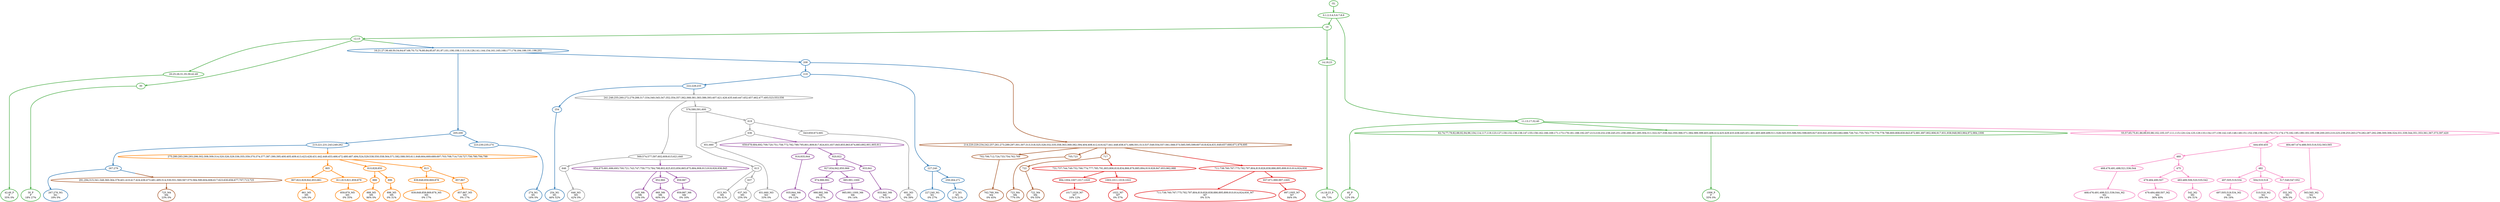 digraph T {
	{
		rank=same
		110 [penwidth=3,colorscheme=set19,color=3,label="42;49_P\nP\n35% 0%"]
		108 [penwidth=3,colorscheme=set19,color=3,label="30_P\nP\n18% 27%"]
		106 [penwidth=3,colorscheme=set19,color=3,label="14;18;23_P\nP\n0% 73%"]
		104 [penwidth=3,colorscheme=set19,color=3,label="40_P\nP\n12% 0%"]
		102 [penwidth=3,colorscheme=set19,color=3,label="1006_P\nP\n35% 0%"]
		98 [penwidth=3,colorscheme=set19,color=2,label="267;276_M1\nM1\n18% 0%"]
		96 [penwidth=3,colorscheme=set19,color=2,label="274_M1\nM1\n16% 0%"]
		91 [penwidth=3,colorscheme=set19,color=2,label="254_M1\nM1\n46% 52%"]
		89 [penwidth=3,colorscheme=set19,color=2,label="227;240_M1\nM1\n0% 27%"]
		87 [penwidth=3,colorscheme=set19,color=2,label="271_M1\nM1\n21% 21%"]
		83 [penwidth=3,colorscheme=set19,color=8,label="468;476;491;498;521;536;544_M2\nM2\n0% 14%"]
		80 [penwidth=3,colorscheme=set19,color=8,label="479;484;490;507_M2\nM2\n36% 40%"]
		78 [penwidth=3,colorscheme=set19,color=8,label="542_M2\nM2\n0% 31%"]
		75 [penwidth=3,colorscheme=set19,color=8,label="497;505;519;534_M2\nM2\n0% 16%"]
		73 [penwidth=3,colorscheme=set19,color=8,label="510;518_M2\nM2\n16% 0%"]
		71 [penwidth=3,colorscheme=set19,color=8,label="552_M2\nM2\n36% 0%"]
		69 [penwidth=3,colorscheme=set19,color=8,label="563;565_M2\nM2\n11% 0%"]
		66 [penwidth=3,colorscheme=set19,color=9,label="646_M3\nM3\n42% 0%"]
		63 [penwidth=3,colorscheme=set19,color=9,label="613_M3\nM3\n0% 61%"]
		61 [penwidth=3,colorscheme=set19,color=9,label="637_M3\nM3\n25% 0%"]
		57 [penwidth=3,colorscheme=set19,color=9,label="651;660_M3\nM3\n33% 0%"]
		55 [penwidth=3,colorscheme=set19,color=9,label="691_M3\nM3\n0% 39%"]
		54 [penwidth=3,colorscheme=set19,color=7,label="725_M4\nM4\n23% 0%"]
		52 [penwidth=3,colorscheme=set19,color=7,label="762;769_M4\nM4\n0% 45%"]
		50 [penwidth=3,colorscheme=set19,color=7,label="723_M4\nM4\n77% 0%"]
		47 [penwidth=3,colorscheme=set19,color=7,label="722_M4\nM4\n0% 55%"]
		44 [penwidth=3,colorscheme=set19,color=5,label="861_M5\nM5\n14% 0%"]
		42 [penwidth=3,colorscheme=set19,color=5,label="859;879_M5\nM5\n0% 35%"]
		39 [penwidth=3,colorscheme=set19,color=5,label="888_M5\nM5\n86% 0%"]
		37 [penwidth=3,colorscheme=set19,color=5,label="896_M5\nM5\n0% 31%"]
		34 [penwidth=3,colorscheme=set19,color=5,label="839;848;858;869;878_M5\nM5\n0% 17%"]
		32 [penwidth=3,colorscheme=set19,color=5,label="857;867_M5\nM5\n0% 17%"]
		31 [penwidth=3,colorscheme=set19,color=4,label="945_M6\nM6\n23% 0%"]
		29 [penwidth=3,colorscheme=set19,color=4,label="960_M6\nM6\n60% 0%"]
		27 [penwidth=3,colorscheme=set19,color=4,label="959;987_M6\nM6\n0% 16%"]
		25 [penwidth=3,colorscheme=set19,color=4,label="935;944_M6\nM6\n0% 12%"]
		21 [penwidth=3,colorscheme=set19,color=4,label="986;992_M6\nM6\n0% 27%"]
		19 [penwidth=3,colorscheme=set19,color=4,label="985;991;1000_M6\nM6\n0% 14%"]
		17 [penwidth=3,colorscheme=set19,color=4,label="933;941_M6\nM6\n17% 31%"]
		16 [penwidth=3,colorscheme=set19,color=1,label="711;738;760;767;775;792;797;804;819;826;838;886;895;899;910;914;924;930_M7\nM7\n0% 31%"]
		14 [penwidth=3,colorscheme=set19,color=1,label="997;1005_M7\nM7\n84% 0%"]
		12 [penwidth=3,colorscheme=set19,color=1,label="1017;1020_M7\nM7\n16% 12%"]
		10 [penwidth=3,colorscheme=set19,color=1,label="1022_M7\nM7\n0% 57%"]
	}
	115 [penwidth=3,colorscheme=set19,color=3,label="GL"]
	114 [penwidth=3,colorscheme=set19,color=3,label="0;1;2;3;4;5;6;7;8;9"]
	113 [penwidth=3,colorscheme=set19,color=3,label="10"]
	112 [penwidth=3,colorscheme=set19,color=3,label="12;15"]
	111 [penwidth=3,colorscheme=set19,color=3,label="20;25;26;31;35;39;42;49"]
	109 [penwidth=3,colorscheme=set19,color=3,label="30"]
	107 [penwidth=3,colorscheme=set19,color=3,label="14;18;23"]
	105 [penwidth=3,colorscheme=set19,color=3,label="11;13;17;32;40"]
	103 [penwidth=3,colorscheme=set19,color=3,label="62;74;77;79;82;88;92;94;96;104;114;117;119;123;127;130;132;136;138;147;155;158;162;166;169;171;173;179;181;188;192;207;213;218;232;238;245;251;258;268;281;285;304;311;322;327;338;342;350;366;371;384;389;399;403;406;414;425;429;433;438;445;451;461;465;469;499;511;528;545;555;586;592;598;605;627;633;641;655;663;682;688;726;741;755;763;770;776;778;786;800;808;830;843;872;881;897;902;906;917;931;938;948;963;964;972;984;1006"]
	101 [penwidth=3,colorscheme=set19,color=2,label="205;209"]
	100 [penwidth=3,colorscheme=set19,color=2,label="215;221;231;243;249;262"]
	99 [penwidth=3,colorscheme=set19,color=2,label="267;276"]
	97 [penwidth=3,colorscheme=set19,color=2,label="223;230;235;274"]
	95 [penwidth=3,colorscheme=set19,color=2,label="208"]
	94 [penwidth=3,colorscheme=set19,color=2,label="219"]
	93 [penwidth=3,colorscheme=set19,color=2,label="222;228;233"]
	92 [penwidth=3,colorscheme=set19,color=2,label="254"]
	90 [penwidth=3,colorscheme=set19,color=2,label="227;240"]
	88 [penwidth=3,colorscheme=set19,color=2,label="259;264;271"]
	86 [penwidth=3,colorscheme=set19,color=8,label="444;450;455"]
	85 [penwidth=3,colorscheme=set19,color=8,label="460"]
	84 [penwidth=3,colorscheme=set19,color=8,label="468;476;491;498;521;536;544"]
	82 [penwidth=3,colorscheme=set19,color=8,label="475"]
	81 [penwidth=3,colorscheme=set19,color=8,label="479;484;490;507"]
	79 [penwidth=3,colorscheme=set19,color=8,label="483;489;506;520;535;542"]
	77 [penwidth=3,colorscheme=set19,color=8,label="482"]
	76 [penwidth=3,colorscheme=set19,color=8,label="497;505;519;534"]
	74 [penwidth=3,colorscheme=set19,color=8,label="504;510;518"]
	72 [penwidth=3,colorscheme=set19,color=8,label="517;540;547;552"]
	70 [penwidth=3,colorscheme=set19,color=8,label="464;467;474;488;503;516;532;563;565"]
	68 [penwidth=3,colorscheme=set19,color=9,label="569;574;577;597;602;609;615;621;640"]
	67 [penwidth=3,colorscheme=set19,color=9,label="646"]
	65 [penwidth=3,colorscheme=set19,color=9,label="576;580;591;600"]
	64 [penwidth=3,colorscheme=set19,color=9,label="613"]
	62 [penwidth=3,colorscheme=set19,color=9,label="637"]
	60 [penwidth=3,colorscheme=set19,color=9,label="619"]
	59 [penwidth=3,colorscheme=set19,color=9,label="636"]
	58 [penwidth=3,colorscheme=set19,color=9,label="651;660"]
	56 [penwidth=3,colorscheme=set19,color=9,label="643;650;672;691"]
	53 [penwidth=3,colorscheme=set19,color=7,label="702;706;712;724;733;754;762;769"]
	51 [penwidth=3,colorscheme=set19,color=7,label="705;723"]
	49 [penwidth=3,colorscheme=set19,color=7,label="717"]
	48 [penwidth=3,colorscheme=set19,color=7,label="722"]
	46 [penwidth=3,colorscheme=set19,color=5,label="805"]
	45 [penwidth=3,colorscheme=set19,color=5,label="807;822;829;842;853;861"]
	43 [penwidth=3,colorscheme=set19,color=5,label="811;815;821;859;879"]
	41 [penwidth=3,colorscheme=set19,color=5,label="810;828;850"]
	40 [penwidth=3,colorscheme=set19,color=5,label="888"]
	38 [penwidth=3,colorscheme=set19,color=5,label="896"]
	36 [penwidth=3,colorscheme=set19,color=5,label="813"]
	35 [penwidth=3,colorscheme=set19,color=5,label="839;848;858;869;878"]
	33 [penwidth=3,colorscheme=set19,color=5,label="857;867"]
	30 [penwidth=3,colorscheme=set19,color=4,label="952;960"]
	28 [penwidth=3,colorscheme=set19,color=4,label="959;987"]
	26 [penwidth=3,colorscheme=set19,color=4,label="916;935;944"]
	24 [penwidth=3,colorscheme=set19,color=4,label="920;922"]
	23 [penwidth=3,colorscheme=set19,color=4,label="927;934;942;950;966"]
	22 [penwidth=3,colorscheme=set19,color=4,label="974;986;992"]
	20 [penwidth=3,colorscheme=set19,color=4,label="985;991;1000"]
	18 [penwidth=3,colorscheme=set19,color=4,label="933;941"]
	15 [penwidth=3,colorscheme=set19,color=1,label="937;971;990;997;1005"]
	13 [penwidth=3,colorscheme=set19,color=1,label="994;1004;1007;1017;1020"]
	11 [penwidth=3,colorscheme=set19,color=1,label="1003;1011;1019;1022"]
	9 [penwidth=3,colorscheme=set19,color=1,label="711;738;760;767;775;792;797;804;819;826;838;886;895;899;910;914;924;930"]
	8 [penwidth=3,colorscheme=set19,color=1,label="731;737;744;749;752;766;774;777;785;791;803;806;818;834;866;876;885;894;919;928;947;953;962;988"]
	7 [penwidth=3,colorscheme=set19,color=4,label="654;675;681;686;693;700;721;743;747;759;773;784;798;802;825;833;856;865;875;884;908;913;918;926;936;945"]
	6 [penwidth=3,colorscheme=set19,color=4,label="659;678;684;692;709;720;751;758;772;782;789;795;801;809;817;824;831;837;845;855;863;874;883;892;901;905;911"]
	5 [penwidth=3,colorscheme=set19,color=5,label="275;280;283;290;293;298;302;308;309;314;320;326;329;336;355;359;370;374;377;387;390;395;400;405;409;413;423;428;431;442;449;453;466;472;480;487;494;524;529;538;550;558;564;571;582;588;593;611;648;664;669;689;697;703;708;714;718;727;756;780;794;799"]
	4 [penwidth=3,colorscheme=set19,color=7,label="291;294;315;341;348;360;364;378;401;410;417;424;436;473;481;495;514;530;551;560;567;575;584;590;604;606;617;623;630;656;677;707;713;725"]
	3 [penwidth=3,colorscheme=set19,color=7,label="214;220;229;234;242;257;261;273;289;297;301;307;313;318;325;328;332;335;358;363;369;382;394;404;408;412;416;427;441;448;458;471;486;501;513;537;549;554;557;561;568;573;585;595;599;607;618;624;631;649;657;666;671;676;695"]
	2 [penwidth=3,colorscheme=set19,color=9,label="241;246;255;260;272;279;288;317;334;340;345;347;352;354;357;362;368;381;383;386;393;407;421;426;435;440;447;452;457;462;477;493;523;553;556"]
	1 [penwidth=3,colorscheme=set19,color=8,label="55;57;65;75;81;86;89;93;98;102;105;107;111;115;120;124;125;129;133;134;137;139;142;145;148;149;151;152;156;159;164;170;172;174;175;182;185;189;193;195;198;200;203;210;225;239;253;263;270;282;287;292;296;300;306;324;331;339;344;351;353;361;367;373;397;420"]
	0 [penwidth=3,colorscheme=set19,color=2,label="16;21;27;36;48;50;54;64;67;68;70;73;76;80;84;85;87;91;97;101;106;108;113;116;126;141;144;154;161;165;168;177;178;184;186;191;196;202"]
	115 -> 114 [penwidth=3,colorscheme=set19,color=3]
	114 -> 113 [penwidth=3,colorscheme=set19,color=3]
	114 -> 105 [penwidth=3,colorscheme=set19,color=3]
	113 -> 107 [penwidth=3,colorscheme=set19,color=3]
	113 -> 112 [penwidth=3,colorscheme=set19,color=3]
	112 -> 109 [penwidth=3,colorscheme=set19,color=3]
	112 -> 111 [penwidth=3,colorscheme=set19,color=3]
	112 -> 0 [penwidth=3,colorscheme=set19,color="3;0.5:2"]
	111 -> 110 [penwidth=3,colorscheme=set19,color=3]
	109 -> 108 [penwidth=3,colorscheme=set19,color=3]
	107 -> 106 [penwidth=3,colorscheme=set19,color=3]
	105 -> 104 [penwidth=3,colorscheme=set19,color=3]
	105 -> 103 [penwidth=3,colorscheme=set19,color=3]
	105 -> 1 [penwidth=3,colorscheme=set19,color="3;0.5:8"]
	103 -> 102 [penwidth=3,colorscheme=set19,color=3]
	101 -> 97 [penwidth=3,colorscheme=set19,color=2]
	101 -> 100 [penwidth=3,colorscheme=set19,color=2]
	100 -> 99 [penwidth=3,colorscheme=set19,color=2]
	100 -> 5 [penwidth=3,colorscheme=set19,color="2;0.5:5"]
	99 -> 98 [penwidth=3,colorscheme=set19,color=2]
	99 -> 4 [penwidth=3,colorscheme=set19,color="2;0.5:7"]
	97 -> 96 [penwidth=3,colorscheme=set19,color=2]
	95 -> 94 [penwidth=3,colorscheme=set19,color=2]
	95 -> 3 [penwidth=3,colorscheme=set19,color="2;0.5:7"]
	94 -> 93 [penwidth=3,colorscheme=set19,color=2]
	94 -> 90 [penwidth=3,colorscheme=set19,color=2]
	93 -> 92 [penwidth=3,colorscheme=set19,color=2]
	93 -> 2 [penwidth=3,colorscheme=set19,color="2;0.5:9"]
	92 -> 91 [penwidth=3,colorscheme=set19,color=2]
	90 -> 89 [penwidth=3,colorscheme=set19,color=2]
	90 -> 88 [penwidth=3,colorscheme=set19,color=2]
	88 -> 87 [penwidth=3,colorscheme=set19,color=2]
	86 -> 85 [penwidth=3,colorscheme=set19,color=8]
	86 -> 77 [penwidth=3,colorscheme=set19,color=8]
	85 -> 84 [penwidth=3,colorscheme=set19,color=8]
	85 -> 82 [penwidth=3,colorscheme=set19,color=8]
	84 -> 83 [penwidth=3,colorscheme=set19,color=8]
	82 -> 81 [penwidth=3,colorscheme=set19,color=8]
	82 -> 79 [penwidth=3,colorscheme=set19,color=8]
	81 -> 80 [penwidth=3,colorscheme=set19,color=8]
	79 -> 78 [penwidth=3,colorscheme=set19,color=8]
	77 -> 76 [penwidth=3,colorscheme=set19,color=8]
	77 -> 72 [penwidth=3,colorscheme=set19,color=8]
	77 -> 74 [penwidth=3,colorscheme=set19,color=8]
	76 -> 75 [penwidth=3,colorscheme=set19,color=8]
	74 -> 73 [penwidth=3,colorscheme=set19,color=8]
	72 -> 71 [penwidth=3,colorscheme=set19,color=8]
	70 -> 69 [penwidth=3,colorscheme=set19,color=8]
	68 -> 67 [penwidth=3,colorscheme=set19,color=9]
	68 -> 7 [penwidth=3,colorscheme=set19,color="9;0.5:4"]
	67 -> 66 [penwidth=3,colorscheme=set19,color=9]
	65 -> 64 [penwidth=3,colorscheme=set19,color=9]
	65 -> 60 [penwidth=3,colorscheme=set19,color=9]
	64 -> 63 [penwidth=3,colorscheme=set19,color=9]
	64 -> 62 [penwidth=3,colorscheme=set19,color=9]
	62 -> 61 [penwidth=3,colorscheme=set19,color=9]
	60 -> 59 [penwidth=3,colorscheme=set19,color=9]
	60 -> 56 [penwidth=3,colorscheme=set19,color=9]
	59 -> 58 [penwidth=3,colorscheme=set19,color=9]
	59 -> 6 [penwidth=3,colorscheme=set19,color="9;0.5:4"]
	58 -> 57 [penwidth=3,colorscheme=set19,color=9]
	56 -> 55 [penwidth=3,colorscheme=set19,color=9]
	53 -> 52 [penwidth=3,colorscheme=set19,color=7]
	51 -> 50 [penwidth=3,colorscheme=set19,color=7]
	49 -> 48 [penwidth=3,colorscheme=set19,color=7]
	49 -> 8 [penwidth=3,colorscheme=set19,color="7;0.5:1"]
	48 -> 47 [penwidth=3,colorscheme=set19,color=7]
	46 -> 43 [penwidth=3,colorscheme=set19,color=5]
	46 -> 45 [penwidth=3,colorscheme=set19,color=5]
	45 -> 44 [penwidth=3,colorscheme=set19,color=5]
	43 -> 42 [penwidth=3,colorscheme=set19,color=5]
	41 -> 40 [penwidth=3,colorscheme=set19,color=5]
	41 -> 38 [penwidth=3,colorscheme=set19,color=5]
	40 -> 39 [penwidth=3,colorscheme=set19,color=5]
	38 -> 37 [penwidth=3,colorscheme=set19,color=5]
	36 -> 35 [penwidth=3,colorscheme=set19,color=5]
	36 -> 33 [penwidth=3,colorscheme=set19,color=5]
	35 -> 34 [penwidth=3,colorscheme=set19,color=5]
	33 -> 32 [penwidth=3,colorscheme=set19,color=5]
	30 -> 29 [penwidth=3,colorscheme=set19,color=4]
	28 -> 27 [penwidth=3,colorscheme=set19,color=4]
	26 -> 25 [penwidth=3,colorscheme=set19,color=4]
	24 -> 18 [penwidth=3,colorscheme=set19,color=4]
	24 -> 23 [penwidth=3,colorscheme=set19,color=4]
	23 -> 20 [penwidth=3,colorscheme=set19,color=4]
	23 -> 22 [penwidth=3,colorscheme=set19,color=4]
	22 -> 21 [penwidth=3,colorscheme=set19,color=4]
	20 -> 19 [penwidth=3,colorscheme=set19,color=4]
	18 -> 17 [penwidth=3,colorscheme=set19,color=4]
	15 -> 14 [penwidth=3,colorscheme=set19,color=1]
	13 -> 12 [penwidth=3,colorscheme=set19,color=1]
	11 -> 10 [penwidth=3,colorscheme=set19,color=1]
	9 -> 16 [penwidth=3,colorscheme=set19,color=1]
	9 -> 15 [penwidth=3,colorscheme=set19,color=1]
	8 -> 13 [penwidth=3,colorscheme=set19,color=1]
	8 -> 11 [penwidth=3,colorscheme=set19,color=1]
	7 -> 31 [penwidth=3,colorscheme=set19,color=4]
	7 -> 30 [penwidth=3,colorscheme=set19,color=4]
	7 -> 28 [penwidth=3,colorscheme=set19,color=4]
	6 -> 26 [penwidth=3,colorscheme=set19,color=4]
	6 -> 24 [penwidth=3,colorscheme=set19,color=4]
	5 -> 46 [penwidth=3,colorscheme=set19,color=5]
	5 -> 41 [penwidth=3,colorscheme=set19,color=5]
	5 -> 36 [penwidth=3,colorscheme=set19,color=5]
	4 -> 54 [penwidth=3,colorscheme=set19,color=7]
	3 -> 53 [penwidth=3,colorscheme=set19,color=7]
	3 -> 51 [penwidth=3,colorscheme=set19,color=7]
	3 -> 49 [penwidth=3,colorscheme=set19,color=7]
	3 -> 9 [penwidth=3,colorscheme=set19,color="7;0.5:1"]
	2 -> 68 [penwidth=3,colorscheme=set19,color=9]
	2 -> 65 [penwidth=3,colorscheme=set19,color=9]
	1 -> 86 [penwidth=3,colorscheme=set19,color=8]
	1 -> 70 [penwidth=3,colorscheme=set19,color=8]
	0 -> 101 [penwidth=3,colorscheme=set19,color=2]
	0 -> 95 [penwidth=3,colorscheme=set19,color=2]
}
